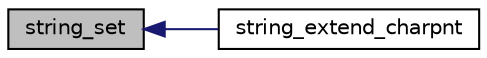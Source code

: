 digraph "string_set"
{
 // INTERACTIVE_SVG=YES
  edge [fontname="Helvetica",fontsize="10",labelfontname="Helvetica",labelfontsize="10"];
  node [fontname="Helvetica",fontsize="10",shape=record];
  rankdir="LR";
  Node1 [label="string_set",height=0.2,width=0.4,color="black", fillcolor="grey75", style="filled", fontcolor="black"];
  Node1 -> Node2 [dir="back",color="midnightblue",fontsize="10",style="solid",fontname="Helvetica"];
  Node2 [label="string_extend_charpnt",height=0.2,width=0.4,color="black", fillcolor="white", style="filled",URL="$string_8h.html#a14a252f4a366a55e9ec801d5a5442187"];
}
